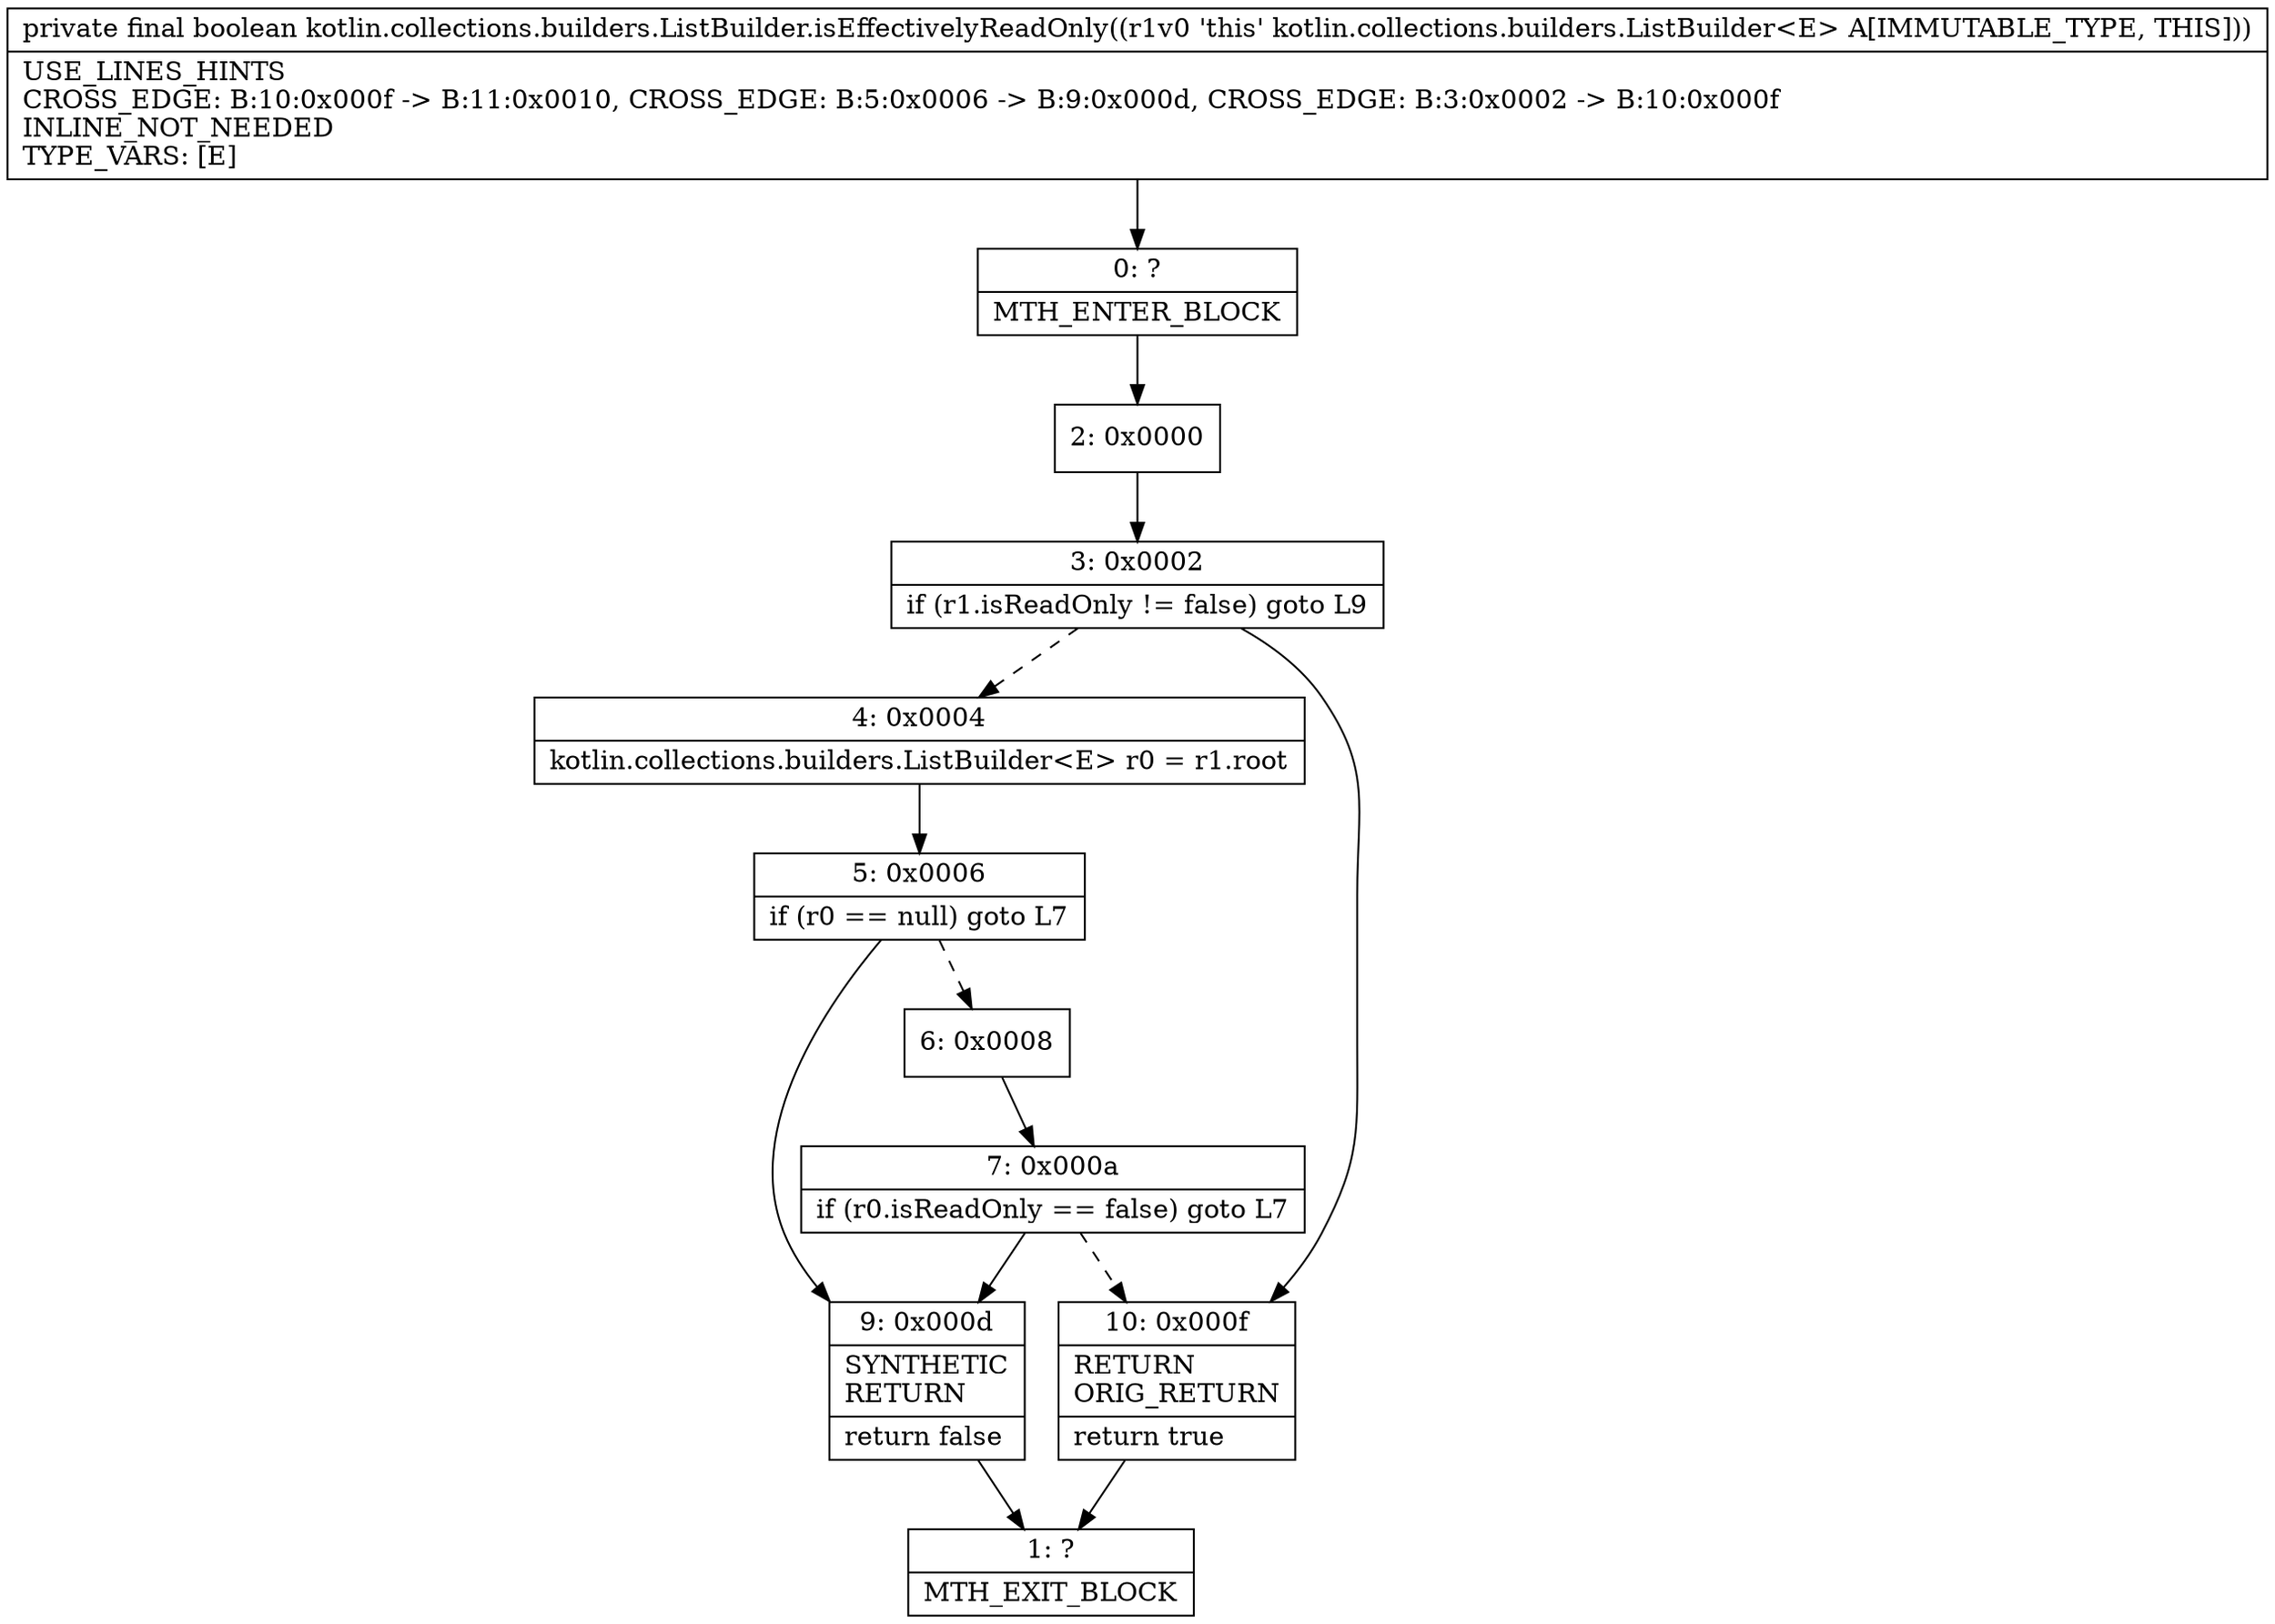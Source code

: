 digraph "CFG forkotlin.collections.builders.ListBuilder.isEffectivelyReadOnly()Z" {
Node_0 [shape=record,label="{0\:\ ?|MTH_ENTER_BLOCK\l}"];
Node_2 [shape=record,label="{2\:\ 0x0000}"];
Node_3 [shape=record,label="{3\:\ 0x0002|if (r1.isReadOnly != false) goto L9\l}"];
Node_4 [shape=record,label="{4\:\ 0x0004|kotlin.collections.builders.ListBuilder\<E\> r0 = r1.root\l}"];
Node_5 [shape=record,label="{5\:\ 0x0006|if (r0 == null) goto L7\l}"];
Node_6 [shape=record,label="{6\:\ 0x0008}"];
Node_7 [shape=record,label="{7\:\ 0x000a|if (r0.isReadOnly == false) goto L7\l}"];
Node_9 [shape=record,label="{9\:\ 0x000d|SYNTHETIC\lRETURN\l|return false\l}"];
Node_1 [shape=record,label="{1\:\ ?|MTH_EXIT_BLOCK\l}"];
Node_10 [shape=record,label="{10\:\ 0x000f|RETURN\lORIG_RETURN\l|return true\l}"];
MethodNode[shape=record,label="{private final boolean kotlin.collections.builders.ListBuilder.isEffectivelyReadOnly((r1v0 'this' kotlin.collections.builders.ListBuilder\<E\> A[IMMUTABLE_TYPE, THIS]))  | USE_LINES_HINTS\lCROSS_EDGE: B:10:0x000f \-\> B:11:0x0010, CROSS_EDGE: B:5:0x0006 \-\> B:9:0x000d, CROSS_EDGE: B:3:0x0002 \-\> B:10:0x000f\lINLINE_NOT_NEEDED\lTYPE_VARS: [E]\l}"];
MethodNode -> Node_0;Node_0 -> Node_2;
Node_2 -> Node_3;
Node_3 -> Node_4[style=dashed];
Node_3 -> Node_10;
Node_4 -> Node_5;
Node_5 -> Node_6[style=dashed];
Node_5 -> Node_9;
Node_6 -> Node_7;
Node_7 -> Node_9;
Node_7 -> Node_10[style=dashed];
Node_9 -> Node_1;
Node_10 -> Node_1;
}

